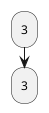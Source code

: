 {
  "sha1": "swaz6e1g13opqupho3m8iof4wbqnx3k",
  "insertion": {
    "when": "2024-06-04T17:28:45.548Z",
    "url": "https://forum.plantuml.net/12277/add-an-eval-function-on-preprocessing-builtin-functions",
    "user": "plantuml@gmail.com"
  }
}
@startuml
:%eval("1 + 2");
:3;
@enduml
